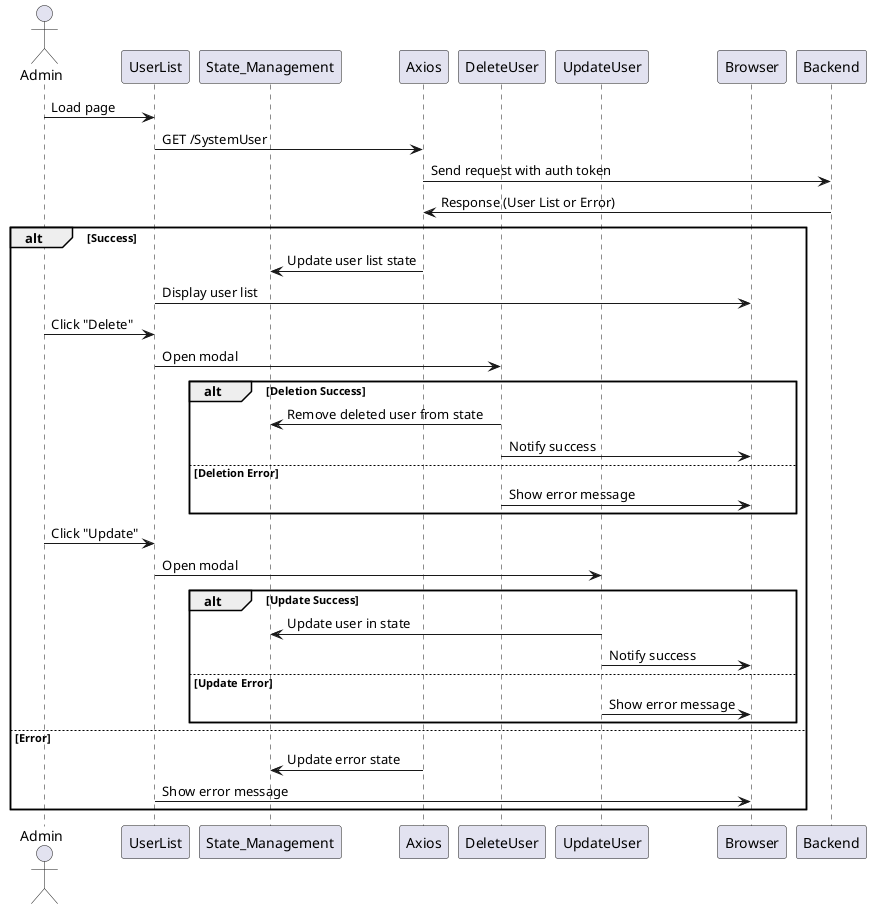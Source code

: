 
@startuml
actor Admin
participant UserList
participant State_Management
participant Axios
participant DeleteUser
participant UpdateUser
participant Browser

Admin -> UserList: Load page
UserList -> Axios: GET /SystemUser
Axios -> Backend: Send request with auth token
Backend -> Axios: Response (User List or Error)
alt Success
    Axios -> State_Management: Update user list state
    UserList -> Browser: Display user list
    Admin -> UserList: Click "Delete"
    UserList -> DeleteUser: Open modal
    alt Deletion Success
        DeleteUser -> State_Management: Remove deleted user from state
        DeleteUser -> Browser: Notify success
    else Deletion Error
        DeleteUser -> Browser: Show error message
    end
    Admin -> UserList: Click "Update"
    UserList -> UpdateUser: Open modal
    alt Update Success
        UpdateUser -> State_Management: Update user in state
        UpdateUser -> Browser: Notify success
    else Update Error
        UpdateUser -> Browser: Show error message
    end
else Error
    Axios -> State_Management: Update error state
    UserList -> Browser: Show error message
end
@enduml
